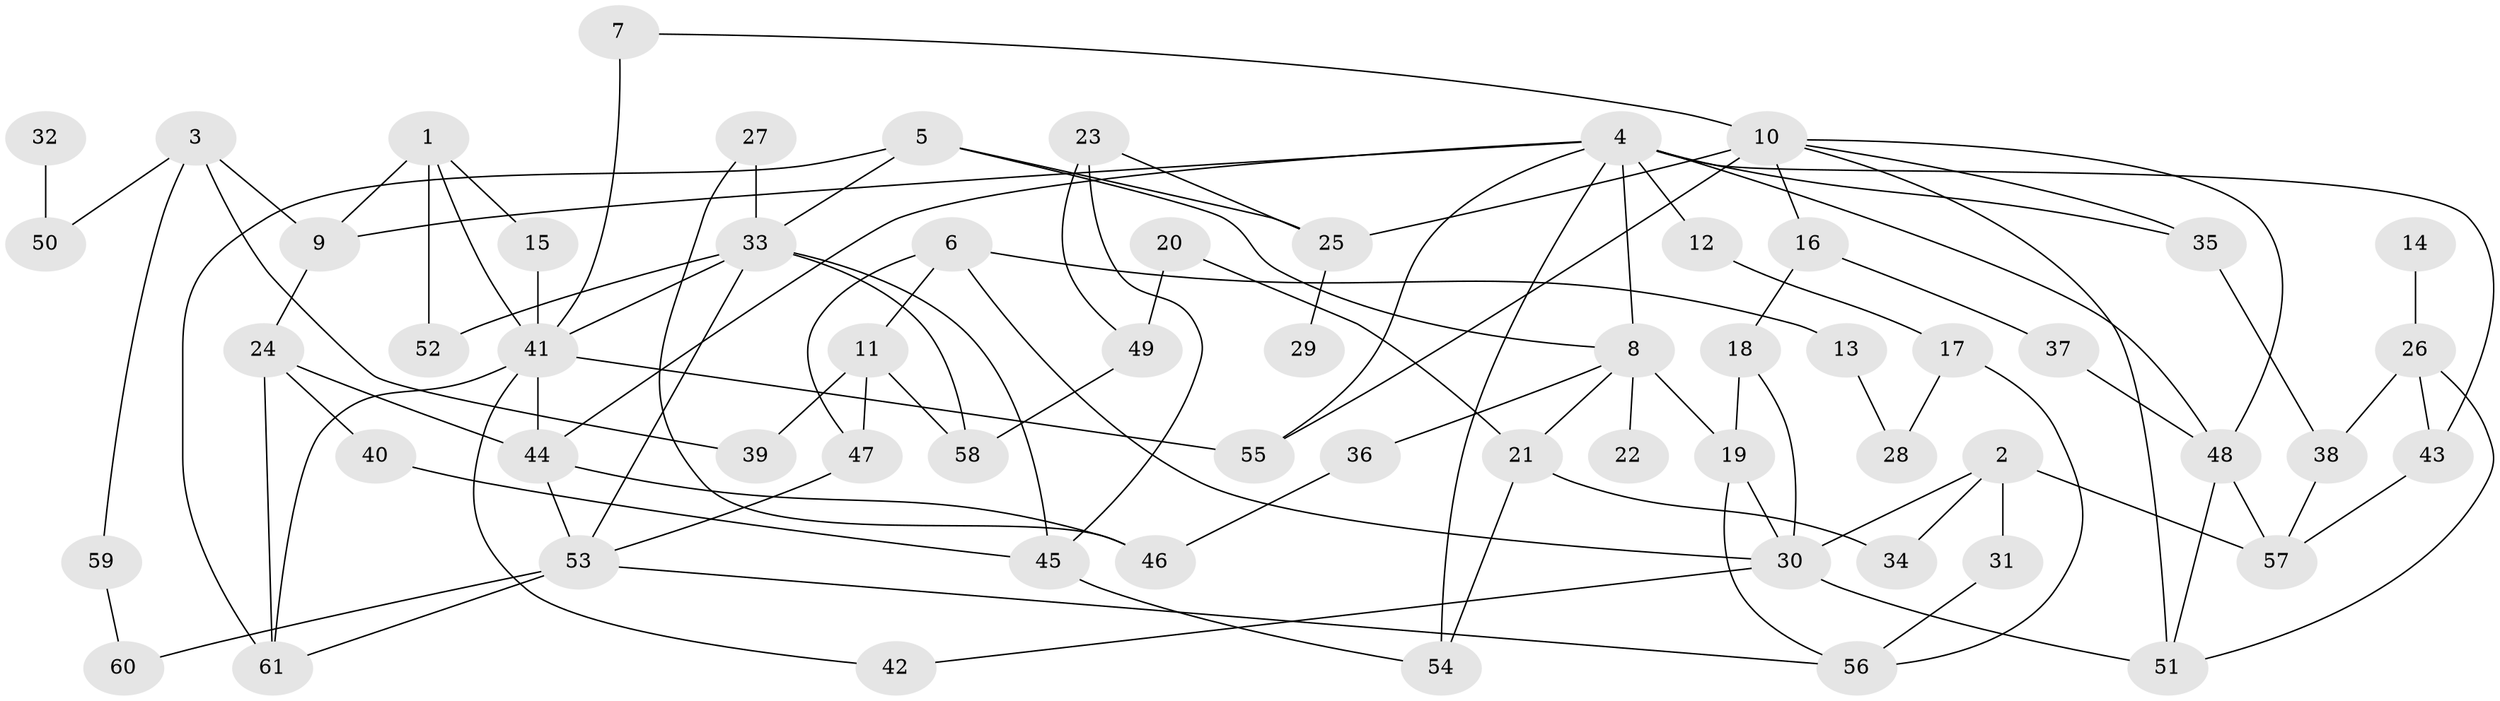 // original degree distribution, {4: 0.11382113821138211, 5: 0.056910569105691054, 7: 0.016260162601626018, 6: 0.056910569105691054, 3: 0.25203252032520324, 2: 0.3252032520325203, 1: 0.17886178861788618}
// Generated by graph-tools (version 1.1) at 2025/00/03/09/25 03:00:58]
// undirected, 61 vertices, 103 edges
graph export_dot {
graph [start="1"]
  node [color=gray90,style=filled];
  1;
  2;
  3;
  4;
  5;
  6;
  7;
  8;
  9;
  10;
  11;
  12;
  13;
  14;
  15;
  16;
  17;
  18;
  19;
  20;
  21;
  22;
  23;
  24;
  25;
  26;
  27;
  28;
  29;
  30;
  31;
  32;
  33;
  34;
  35;
  36;
  37;
  38;
  39;
  40;
  41;
  42;
  43;
  44;
  45;
  46;
  47;
  48;
  49;
  50;
  51;
  52;
  53;
  54;
  55;
  56;
  57;
  58;
  59;
  60;
  61;
  1 -- 9 [weight=1.0];
  1 -- 15 [weight=1.0];
  1 -- 41 [weight=1.0];
  1 -- 52 [weight=1.0];
  2 -- 30 [weight=1.0];
  2 -- 31 [weight=1.0];
  2 -- 34 [weight=1.0];
  2 -- 57 [weight=2.0];
  3 -- 9 [weight=1.0];
  3 -- 39 [weight=1.0];
  3 -- 50 [weight=1.0];
  3 -- 59 [weight=1.0];
  4 -- 8 [weight=1.0];
  4 -- 9 [weight=1.0];
  4 -- 12 [weight=1.0];
  4 -- 35 [weight=1.0];
  4 -- 43 [weight=1.0];
  4 -- 44 [weight=1.0];
  4 -- 48 [weight=1.0];
  4 -- 54 [weight=1.0];
  4 -- 55 [weight=1.0];
  5 -- 8 [weight=1.0];
  5 -- 25 [weight=1.0];
  5 -- 33 [weight=1.0];
  5 -- 61 [weight=1.0];
  6 -- 11 [weight=1.0];
  6 -- 13 [weight=2.0];
  6 -- 30 [weight=1.0];
  6 -- 47 [weight=1.0];
  7 -- 10 [weight=1.0];
  7 -- 41 [weight=2.0];
  8 -- 19 [weight=1.0];
  8 -- 21 [weight=1.0];
  8 -- 22 [weight=1.0];
  8 -- 36 [weight=1.0];
  9 -- 24 [weight=1.0];
  10 -- 16 [weight=1.0];
  10 -- 25 [weight=2.0];
  10 -- 35 [weight=1.0];
  10 -- 48 [weight=1.0];
  10 -- 51 [weight=1.0];
  10 -- 55 [weight=1.0];
  11 -- 39 [weight=1.0];
  11 -- 47 [weight=1.0];
  11 -- 58 [weight=1.0];
  12 -- 17 [weight=1.0];
  13 -- 28 [weight=1.0];
  14 -- 26 [weight=1.0];
  15 -- 41 [weight=1.0];
  16 -- 18 [weight=1.0];
  16 -- 37 [weight=1.0];
  17 -- 28 [weight=1.0];
  17 -- 56 [weight=1.0];
  18 -- 19 [weight=1.0];
  18 -- 30 [weight=1.0];
  19 -- 30 [weight=1.0];
  19 -- 56 [weight=1.0];
  20 -- 21 [weight=1.0];
  20 -- 49 [weight=1.0];
  21 -- 34 [weight=1.0];
  21 -- 54 [weight=1.0];
  23 -- 25 [weight=1.0];
  23 -- 45 [weight=1.0];
  23 -- 49 [weight=1.0];
  24 -- 40 [weight=1.0];
  24 -- 44 [weight=1.0];
  24 -- 61 [weight=1.0];
  25 -- 29 [weight=1.0];
  26 -- 38 [weight=1.0];
  26 -- 43 [weight=1.0];
  26 -- 51 [weight=1.0];
  27 -- 33 [weight=2.0];
  27 -- 46 [weight=1.0];
  30 -- 42 [weight=1.0];
  30 -- 51 [weight=1.0];
  31 -- 56 [weight=1.0];
  32 -- 50 [weight=1.0];
  33 -- 41 [weight=1.0];
  33 -- 45 [weight=1.0];
  33 -- 52 [weight=1.0];
  33 -- 53 [weight=1.0];
  33 -- 58 [weight=1.0];
  35 -- 38 [weight=1.0];
  36 -- 46 [weight=1.0];
  37 -- 48 [weight=1.0];
  38 -- 57 [weight=1.0];
  40 -- 45 [weight=1.0];
  41 -- 42 [weight=1.0];
  41 -- 44 [weight=1.0];
  41 -- 55 [weight=1.0];
  41 -- 61 [weight=1.0];
  43 -- 57 [weight=1.0];
  44 -- 46 [weight=1.0];
  44 -- 53 [weight=1.0];
  45 -- 54 [weight=1.0];
  47 -- 53 [weight=1.0];
  48 -- 51 [weight=1.0];
  48 -- 57 [weight=1.0];
  49 -- 58 [weight=1.0];
  53 -- 56 [weight=1.0];
  53 -- 60 [weight=1.0];
  53 -- 61 [weight=1.0];
  59 -- 60 [weight=1.0];
}
